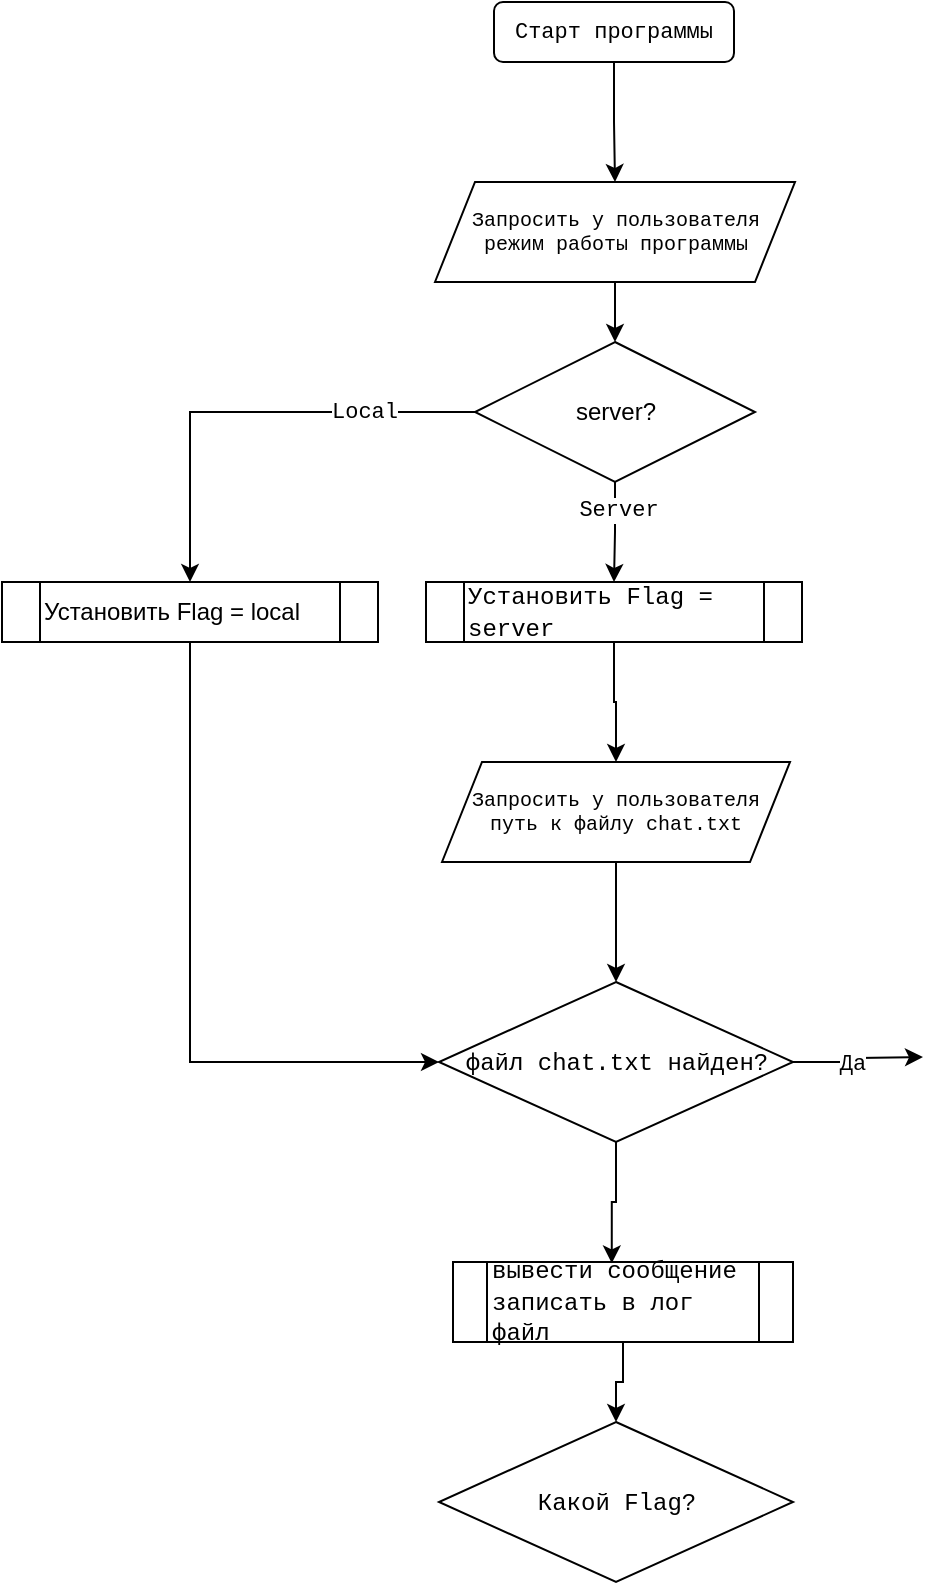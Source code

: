 <mxfile version="20.2.7" type="github">
  <diagram id="cnSJOS5XwAXXeofHik9R" name="Страница 1">
    <mxGraphModel dx="1649" dy="2718" grid="1" gridSize="10" guides="1" tooltips="1" connect="1" arrows="1" fold="1" page="1" pageScale="1" pageWidth="827" pageHeight="1169" math="0" shadow="0">
      <root>
        <mxCell id="0" />
        <mxCell id="1" parent="0" />
        <mxCell id="lvduNhsSgE9Xxu-e2S0--1" style="edgeStyle=orthogonalEdgeStyle;rounded=0;orthogonalLoop=1;jettySize=auto;html=1;exitX=0.5;exitY=1;exitDx=0;exitDy=0;entryX=0.5;entryY=0;entryDx=0;entryDy=0;fontFamily=Courier New;fontSize=11;" edge="1" parent="1" source="lvduNhsSgE9Xxu-e2S0--2" target="lvduNhsSgE9Xxu-e2S0--22">
          <mxGeometry relative="1" as="geometry" />
        </mxCell>
        <mxCell id="lvduNhsSgE9Xxu-e2S0--2" value="&lt;div&gt;&lt;font face=&quot;Courier New&quot;&gt;вывести сообщение&lt;/font&gt;&lt;/div&gt;&lt;div&gt;&lt;font face=&quot;Courier New&quot;&gt;записать в лог файл&lt;br&gt;&lt;/font&gt; &lt;/div&gt;" style="shape=process;whiteSpace=wrap;html=1;backgroundOutline=1;align=left;" vertex="1" parent="1">
          <mxGeometry x="215.5" y="-410" width="170" height="40" as="geometry" />
        </mxCell>
        <mxCell id="lvduNhsSgE9Xxu-e2S0--3" style="edgeStyle=orthogonalEdgeStyle;rounded=0;orthogonalLoop=1;jettySize=auto;html=1;exitX=0.5;exitY=1;exitDx=0;exitDy=0;entryX=0.5;entryY=0;entryDx=0;entryDy=0;fontFamily=Courier New;fontSize=11;" edge="1" parent="1" source="lvduNhsSgE9Xxu-e2S0--7" target="lvduNhsSgE9Xxu-e2S0--17">
          <mxGeometry relative="1" as="geometry" />
        </mxCell>
        <mxCell id="lvduNhsSgE9Xxu-e2S0--4" value="Server" style="edgeLabel;html=1;align=center;verticalAlign=middle;resizable=0;points=[];fontSize=11;fontFamily=Courier New;" vertex="1" connectable="0" parent="lvduNhsSgE9Xxu-e2S0--3">
          <mxGeometry x="-0.466" y="1" relative="1" as="geometry">
            <mxPoint as="offset" />
          </mxGeometry>
        </mxCell>
        <mxCell id="lvduNhsSgE9Xxu-e2S0--5" style="edgeStyle=orthogonalEdgeStyle;rounded=0;orthogonalLoop=1;jettySize=auto;html=1;exitX=0;exitY=0.5;exitDx=0;exitDy=0;entryX=0.5;entryY=0;entryDx=0;entryDy=0;fontFamily=Courier New;fontSize=11;" edge="1" parent="1" source="lvduNhsSgE9Xxu-e2S0--7" target="lvduNhsSgE9Xxu-e2S0--19">
          <mxGeometry relative="1" as="geometry">
            <Array as="points">
              <mxPoint x="84" y="-835" />
            </Array>
          </mxGeometry>
        </mxCell>
        <mxCell id="lvduNhsSgE9Xxu-e2S0--6" value="Local" style="edgeLabel;html=1;align=center;verticalAlign=middle;resizable=0;points=[];fontSize=11;fontFamily=Courier New;" vertex="1" connectable="0" parent="lvduNhsSgE9Xxu-e2S0--5">
          <mxGeometry x="-0.509" relative="1" as="geometry">
            <mxPoint as="offset" />
          </mxGeometry>
        </mxCell>
        <mxCell id="lvduNhsSgE9Xxu-e2S0--7" value="server?" style="rhombus;whiteSpace=wrap;html=1;" vertex="1" parent="1">
          <mxGeometry x="226.5" y="-870" width="140" height="70" as="geometry" />
        </mxCell>
        <mxCell id="lvduNhsSgE9Xxu-e2S0--8" style="edgeStyle=orthogonalEdgeStyle;rounded=0;orthogonalLoop=1;jettySize=auto;html=1;exitX=0.5;exitY=1;exitDx=0;exitDy=0;entryX=0.5;entryY=0;entryDx=0;entryDy=0;fontFamily=Courier New;fontSize=11;" edge="1" parent="1" source="lvduNhsSgE9Xxu-e2S0--9" target="lvduNhsSgE9Xxu-e2S0--7">
          <mxGeometry relative="1" as="geometry" />
        </mxCell>
        <mxCell id="lvduNhsSgE9Xxu-e2S0--9" value="Запросить у пользователя режим работы программы" style="shape=parallelogram;perimeter=parallelogramPerimeter;whiteSpace=wrap;html=1;fixedSize=1;fontFamily=Courier New;fontSize=10;" vertex="1" parent="1">
          <mxGeometry x="206.5" y="-950" width="180" height="50" as="geometry" />
        </mxCell>
        <mxCell id="lvduNhsSgE9Xxu-e2S0--10" style="edgeStyle=orthogonalEdgeStyle;rounded=0;orthogonalLoop=1;jettySize=auto;html=1;exitX=0.5;exitY=1;exitDx=0;exitDy=0;entryX=0.5;entryY=0;entryDx=0;entryDy=0;fontFamily=Courier New;fontSize=11;" edge="1" parent="1" source="lvduNhsSgE9Xxu-e2S0--11" target="lvduNhsSgE9Xxu-e2S0--15">
          <mxGeometry relative="1" as="geometry" />
        </mxCell>
        <mxCell id="lvduNhsSgE9Xxu-e2S0--11" value="Запросить у пользователя путь к файлу chat.txt" style="shape=parallelogram;perimeter=parallelogramPerimeter;whiteSpace=wrap;html=1;fixedSize=1;fontFamily=Courier New;fontSize=10;" vertex="1" parent="1">
          <mxGeometry x="210" y="-660" width="174" height="50" as="geometry" />
        </mxCell>
        <mxCell id="lvduNhsSgE9Xxu-e2S0--12" style="edgeStyle=orthogonalEdgeStyle;rounded=0;orthogonalLoop=1;jettySize=auto;html=1;exitX=1;exitY=0.5;exitDx=0;exitDy=0;fontFamily=Courier New;fontSize=11;" edge="1" parent="1" source="lvduNhsSgE9Xxu-e2S0--15">
          <mxGeometry relative="1" as="geometry">
            <mxPoint x="450.5" y="-512.5" as="targetPoint" />
          </mxGeometry>
        </mxCell>
        <mxCell id="lvduNhsSgE9Xxu-e2S0--13" value="Да" style="edgeLabel;html=1;align=center;verticalAlign=middle;resizable=0;points=[];fontSize=11;fontFamily=Courier New;" vertex="1" connectable="0" parent="lvduNhsSgE9Xxu-e2S0--12">
          <mxGeometry x="-0.14" y="-1" relative="1" as="geometry">
            <mxPoint as="offset" />
          </mxGeometry>
        </mxCell>
        <mxCell id="lvduNhsSgE9Xxu-e2S0--14" style="edgeStyle=orthogonalEdgeStyle;rounded=0;orthogonalLoop=1;jettySize=auto;html=1;exitX=0.5;exitY=1;exitDx=0;exitDy=0;entryX=0.467;entryY=0.017;entryDx=0;entryDy=0;entryPerimeter=0;fontFamily=Courier New;fontSize=11;" edge="1" parent="1" source="lvduNhsSgE9Xxu-e2S0--15" target="lvduNhsSgE9Xxu-e2S0--2">
          <mxGeometry relative="1" as="geometry" />
        </mxCell>
        <mxCell id="lvduNhsSgE9Xxu-e2S0--15" value="&lt;font face=&quot;Courier New&quot;&gt;файл chat.txt найден?&lt;/font&gt;" style="rhombus;whiteSpace=wrap;html=1;" vertex="1" parent="1">
          <mxGeometry x="208.5" y="-550" width="177" height="80" as="geometry" />
        </mxCell>
        <mxCell id="lvduNhsSgE9Xxu-e2S0--16" style="edgeStyle=orthogonalEdgeStyle;rounded=0;orthogonalLoop=1;jettySize=auto;html=1;exitX=0.5;exitY=1;exitDx=0;exitDy=0;fontFamily=Courier New;fontSize=11;" edge="1" parent="1" source="lvduNhsSgE9Xxu-e2S0--17" target="lvduNhsSgE9Xxu-e2S0--11">
          <mxGeometry relative="1" as="geometry" />
        </mxCell>
        <mxCell id="lvduNhsSgE9Xxu-e2S0--17" value="&lt;font face=&quot;Courier New&quot;&gt;Установить Flag = server&lt;/font&gt;" style="shape=process;whiteSpace=wrap;html=1;backgroundOutline=1;align=left;" vertex="1" parent="1">
          <mxGeometry x="202" y="-750" width="188" height="30" as="geometry" />
        </mxCell>
        <mxCell id="lvduNhsSgE9Xxu-e2S0--18" style="edgeStyle=orthogonalEdgeStyle;rounded=0;orthogonalLoop=1;jettySize=auto;html=1;exitX=0.5;exitY=1;exitDx=0;exitDy=0;entryX=0;entryY=0.5;entryDx=0;entryDy=0;fontFamily=Courier New;fontSize=11;" edge="1" parent="1" source="lvduNhsSgE9Xxu-e2S0--19" target="lvduNhsSgE9Xxu-e2S0--15">
          <mxGeometry relative="1" as="geometry" />
        </mxCell>
        <mxCell id="lvduNhsSgE9Xxu-e2S0--19" value="Установить Flag = local" style="shape=process;whiteSpace=wrap;html=1;backgroundOutline=1;align=left;" vertex="1" parent="1">
          <mxGeometry x="-10" y="-750" width="188" height="30" as="geometry" />
        </mxCell>
        <mxCell id="lvduNhsSgE9Xxu-e2S0--20" style="edgeStyle=orthogonalEdgeStyle;rounded=0;orthogonalLoop=1;jettySize=auto;html=1;exitX=0.5;exitY=1;exitDx=0;exitDy=0;fontFamily=Courier New;fontSize=11;" edge="1" parent="1" source="lvduNhsSgE9Xxu-e2S0--21" target="lvduNhsSgE9Xxu-e2S0--9">
          <mxGeometry relative="1" as="geometry" />
        </mxCell>
        <mxCell id="lvduNhsSgE9Xxu-e2S0--21" value="Старт программы" style="rounded=1;whiteSpace=wrap;html=1;fontFamily=Courier New;fontSize=11;" vertex="1" parent="1">
          <mxGeometry x="236" y="-1040" width="120" height="30" as="geometry" />
        </mxCell>
        <mxCell id="lvduNhsSgE9Xxu-e2S0--22" value="&lt;font face=&quot;Courier New&quot;&gt;Какой Flag?&lt;/font&gt;" style="rhombus;whiteSpace=wrap;html=1;" vertex="1" parent="1">
          <mxGeometry x="208.5" y="-330" width="177" height="80" as="geometry" />
        </mxCell>
      </root>
    </mxGraphModel>
  </diagram>
</mxfile>

